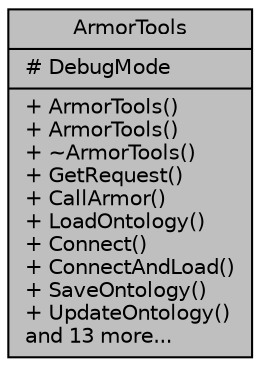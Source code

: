 digraph "ArmorTools"
{
 // LATEX_PDF_SIZE
  edge [fontname="Helvetica",fontsize="10",labelfontname="Helvetica",labelfontsize="10"];
  node [fontname="Helvetica",fontsize="10",shape=record];
  Node1 [label="{ArmorTools\n|# DebugMode\l|+ ArmorTools()\l+ ArmorTools()\l+ ~ArmorTools()\l+ GetRequest()\l+ CallArmor()\l+ LoadOntology()\l+ Connect()\l+ ConnectAndLoad()\l+ SaveOntology()\l+ UpdateOntology()\land 13 more...\l}",height=0.2,width=0.4,color="black", fillcolor="grey75", style="filled", fontcolor="black",tooltip="A minimal C++ client for aRMOR."];
}
